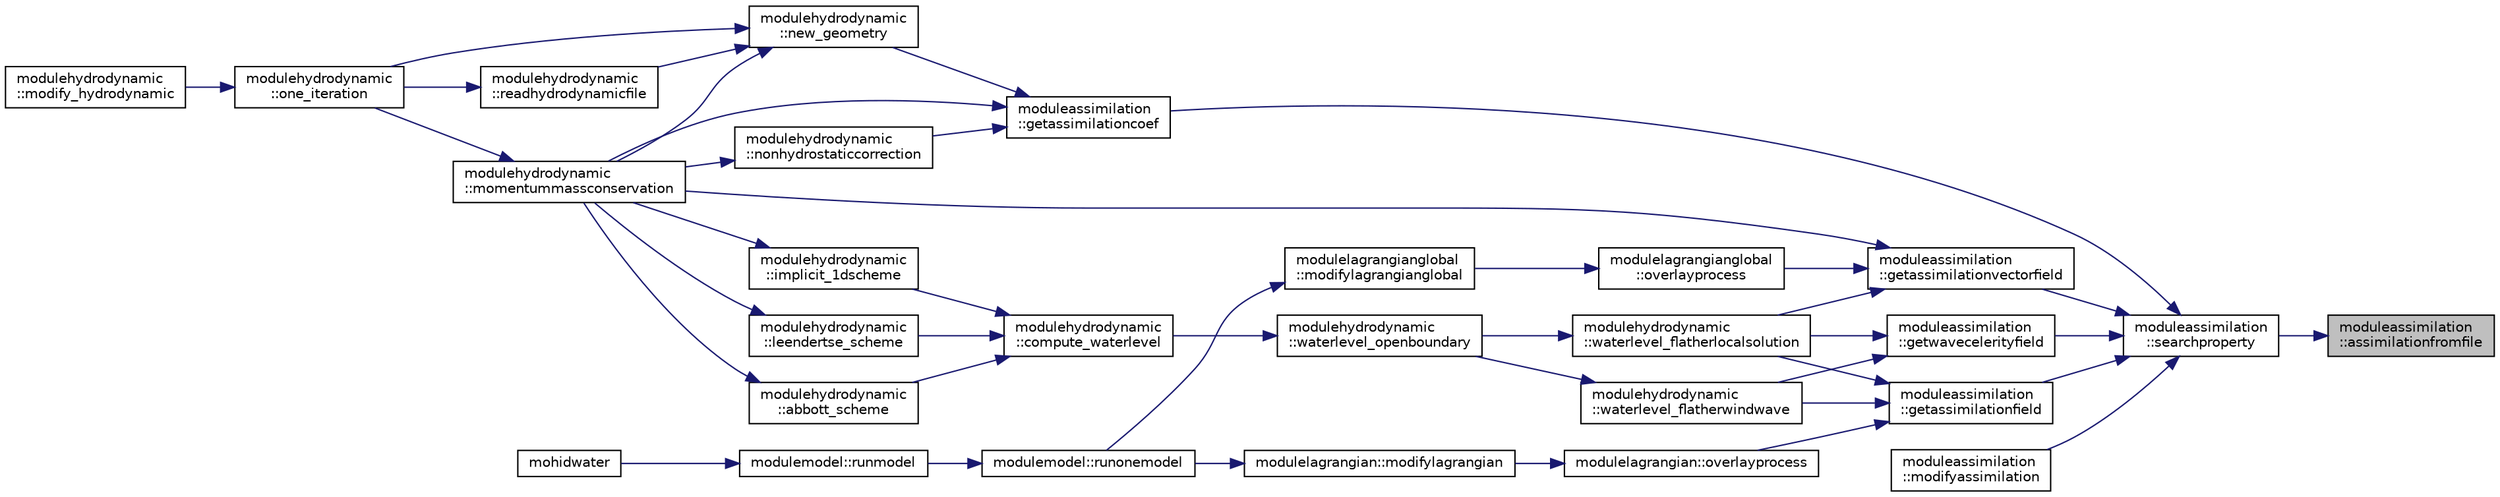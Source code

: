 digraph "moduleassimilation::assimilationfromfile"
{
 // LATEX_PDF_SIZE
  edge [fontname="Helvetica",fontsize="10",labelfontname="Helvetica",labelfontsize="10"];
  node [fontname="Helvetica",fontsize="10",shape=record];
  rankdir="RL";
  Node1 [label="moduleassimilation\l::assimilationfromfile",height=0.2,width=0.4,color="black", fillcolor="grey75", style="filled", fontcolor="black",tooltip=" "];
  Node1 -> Node2 [dir="back",color="midnightblue",fontsize="10",style="solid"];
  Node2 [label="moduleassimilation\l::searchproperty",height=0.2,width=0.4,color="black", fillcolor="white", style="filled",URL="$namespacemoduleassimilation.html#a25c18cab5d2d7615f696e5f0ebfbada0",tooltip=" "];
  Node2 -> Node3 [dir="back",color="midnightblue",fontsize="10",style="solid"];
  Node3 [label="moduleassimilation\l::getassimilationcoef",height=0.2,width=0.4,color="black", fillcolor="white", style="filled",URL="$namespacemoduleassimilation.html#aeb67db12f57e948ab0d21c07cf0f3ee4",tooltip=" "];
  Node3 -> Node4 [dir="back",color="midnightblue",fontsize="10",style="solid"];
  Node4 [label="modulehydrodynamic\l::momentummassconservation",height=0.2,width=0.4,color="black", fillcolor="white", style="filled",URL="$namespacemodulehydrodynamic.html#aa05a995dd1f1f6550d1ecdfb0a0bab47",tooltip=" "];
  Node4 -> Node5 [dir="back",color="midnightblue",fontsize="10",style="solid"];
  Node5 [label="modulehydrodynamic\l::one_iteration",height=0.2,width=0.4,color="black", fillcolor="white", style="filled",URL="$namespacemodulehydrodynamic.html#a054b8ffaff698f4cc430c2f7f0bc0da9",tooltip=" "];
  Node5 -> Node6 [dir="back",color="midnightblue",fontsize="10",style="solid"];
  Node6 [label="modulehydrodynamic\l::modify_hydrodynamic",height=0.2,width=0.4,color="black", fillcolor="white", style="filled",URL="$namespacemodulehydrodynamic.html#a54656696e009a87a266514744beb5baa",tooltip=" "];
  Node3 -> Node7 [dir="back",color="midnightblue",fontsize="10",style="solid"];
  Node7 [label="modulehydrodynamic\l::new_geometry",height=0.2,width=0.4,color="black", fillcolor="white", style="filled",URL="$namespacemodulehydrodynamic.html#a348f4fbd3311ec9fc2bcc611faaa34be",tooltip=" "];
  Node7 -> Node4 [dir="back",color="midnightblue",fontsize="10",style="solid"];
  Node7 -> Node5 [dir="back",color="midnightblue",fontsize="10",style="solid"];
  Node7 -> Node8 [dir="back",color="midnightblue",fontsize="10",style="solid"];
  Node8 [label="modulehydrodynamic\l::readhydrodynamicfile",height=0.2,width=0.4,color="black", fillcolor="white", style="filled",URL="$namespacemodulehydrodynamic.html#a2b422929c9c1ce1f75858893e788082f",tooltip=" "];
  Node8 -> Node5 [dir="back",color="midnightblue",fontsize="10",style="solid"];
  Node3 -> Node9 [dir="back",color="midnightblue",fontsize="10",style="solid"];
  Node9 [label="modulehydrodynamic\l::nonhydrostaticcorrection",height=0.2,width=0.4,color="black", fillcolor="white", style="filled",URL="$namespacemodulehydrodynamic.html#abc8e7cbc6bd77b58f41b41db117c979b",tooltip=" "];
  Node9 -> Node4 [dir="back",color="midnightblue",fontsize="10",style="solid"];
  Node2 -> Node10 [dir="back",color="midnightblue",fontsize="10",style="solid"];
  Node10 [label="moduleassimilation\l::getassimilationfield",height=0.2,width=0.4,color="black", fillcolor="white", style="filled",URL="$namespacemoduleassimilation.html#abd0c368d410f21d94571c796df0d78c5",tooltip=" "];
  Node10 -> Node11 [dir="back",color="midnightblue",fontsize="10",style="solid"];
  Node11 [label="modulelagrangian::overlayprocess",height=0.2,width=0.4,color="black", fillcolor="white", style="filled",URL="$namespacemodulelagrangian.html#ac5c97cbe4a964c4bf8de40af414143c0",tooltip=" "];
  Node11 -> Node12 [dir="back",color="midnightblue",fontsize="10",style="solid"];
  Node12 [label="modulelagrangian::modifylagrangian",height=0.2,width=0.4,color="black", fillcolor="white", style="filled",URL="$namespacemodulelagrangian.html#a1097f962a7a848d12f7f3036993f7b93",tooltip=" "];
  Node12 -> Node13 [dir="back",color="midnightblue",fontsize="10",style="solid"];
  Node13 [label="modulemodel::runonemodel",height=0.2,width=0.4,color="black", fillcolor="white", style="filled",URL="$namespacemodulemodel.html#ab22d85061a595a03c83c11766cba5587",tooltip=" "];
  Node13 -> Node14 [dir="back",color="midnightblue",fontsize="10",style="solid"];
  Node14 [label="modulemodel::runmodel",height=0.2,width=0.4,color="black", fillcolor="white", style="filled",URL="$namespacemodulemodel.html#a16a07d5b28a4877790acec46aed111b6",tooltip=" "];
  Node14 -> Node15 [dir="back",color="midnightblue",fontsize="10",style="solid"];
  Node15 [label="mohidwater",height=0.2,width=0.4,color="black", fillcolor="white", style="filled",URL="$_main_8_f90.html#a22cacab418d9e36dcaa8c3aef44b4185",tooltip=" "];
  Node10 -> Node16 [dir="back",color="midnightblue",fontsize="10",style="solid"];
  Node16 [label="modulehydrodynamic\l::waterlevel_flatherlocalsolution",height=0.2,width=0.4,color="black", fillcolor="white", style="filled",URL="$namespacemodulehydrodynamic.html#a9e27696e9df4a46aae637e4ecb5bb626",tooltip=" "];
  Node16 -> Node17 [dir="back",color="midnightblue",fontsize="10",style="solid"];
  Node17 [label="modulehydrodynamic\l::waterlevel_openboundary",height=0.2,width=0.4,color="black", fillcolor="white", style="filled",URL="$namespacemodulehydrodynamic.html#abc3f56e92d973f39a2bde89ee0ee561f",tooltip=" "];
  Node17 -> Node18 [dir="back",color="midnightblue",fontsize="10",style="solid"];
  Node18 [label="modulehydrodynamic\l::compute_waterlevel",height=0.2,width=0.4,color="black", fillcolor="white", style="filled",URL="$namespacemodulehydrodynamic.html#abe745b3932a59db4111fe2798a0c335d",tooltip=" "];
  Node18 -> Node19 [dir="back",color="midnightblue",fontsize="10",style="solid"];
  Node19 [label="modulehydrodynamic\l::abbott_scheme",height=0.2,width=0.4,color="black", fillcolor="white", style="filled",URL="$namespacemodulehydrodynamic.html#ab24f3a1aadd0e5ea548005ab690517a5",tooltip=" "];
  Node19 -> Node4 [dir="back",color="midnightblue",fontsize="10",style="solid"];
  Node18 -> Node20 [dir="back",color="midnightblue",fontsize="10",style="solid"];
  Node20 [label="modulehydrodynamic\l::implicit_1dscheme",height=0.2,width=0.4,color="black", fillcolor="white", style="filled",URL="$namespacemodulehydrodynamic.html#aad271ff300fe974ab4d13ed6f1bd315d",tooltip=" "];
  Node20 -> Node4 [dir="back",color="midnightblue",fontsize="10",style="solid"];
  Node18 -> Node21 [dir="back",color="midnightblue",fontsize="10",style="solid"];
  Node21 [label="modulehydrodynamic\l::leendertse_scheme",height=0.2,width=0.4,color="black", fillcolor="white", style="filled",URL="$namespacemodulehydrodynamic.html#a8ca7371a9688becd96976013be92880a",tooltip=" "];
  Node21 -> Node4 [dir="back",color="midnightblue",fontsize="10",style="solid"];
  Node10 -> Node22 [dir="back",color="midnightblue",fontsize="10",style="solid"];
  Node22 [label="modulehydrodynamic\l::waterlevel_flatherwindwave",height=0.2,width=0.4,color="black", fillcolor="white", style="filled",URL="$namespacemodulehydrodynamic.html#aa36b2a7f404946cca85cc210b1e51696",tooltip=" "];
  Node22 -> Node17 [dir="back",color="midnightblue",fontsize="10",style="solid"];
  Node2 -> Node23 [dir="back",color="midnightblue",fontsize="10",style="solid"];
  Node23 [label="moduleassimilation\l::getassimilationvectorfield",height=0.2,width=0.4,color="black", fillcolor="white", style="filled",URL="$namespacemoduleassimilation.html#a975b67c99f7210685408b97a30aef1ff",tooltip=" "];
  Node23 -> Node4 [dir="back",color="midnightblue",fontsize="10",style="solid"];
  Node23 -> Node24 [dir="back",color="midnightblue",fontsize="10",style="solid"];
  Node24 [label="modulelagrangianglobal\l::overlayprocess",height=0.2,width=0.4,color="black", fillcolor="white", style="filled",URL="$namespacemodulelagrangianglobal.html#ac6d604733d4fe67d94733e7f0e9d8a12",tooltip=" "];
  Node24 -> Node25 [dir="back",color="midnightblue",fontsize="10",style="solid"];
  Node25 [label="modulelagrangianglobal\l::modifylagrangianglobal",height=0.2,width=0.4,color="black", fillcolor="white", style="filled",URL="$namespacemodulelagrangianglobal.html#a658b1fd9232553dc9130f4f03e93e4c1",tooltip=" "];
  Node25 -> Node13 [dir="back",color="midnightblue",fontsize="10",style="solid"];
  Node23 -> Node16 [dir="back",color="midnightblue",fontsize="10",style="solid"];
  Node2 -> Node26 [dir="back",color="midnightblue",fontsize="10",style="solid"];
  Node26 [label="moduleassimilation\l::getwavecelerityfield",height=0.2,width=0.4,color="black", fillcolor="white", style="filled",URL="$namespacemoduleassimilation.html#ae45ed729fac9768fcf97b5c5262c471a",tooltip=" "];
  Node26 -> Node16 [dir="back",color="midnightblue",fontsize="10",style="solid"];
  Node26 -> Node22 [dir="back",color="midnightblue",fontsize="10",style="solid"];
  Node2 -> Node27 [dir="back",color="midnightblue",fontsize="10",style="solid"];
  Node27 [label="moduleassimilation\l::modifyassimilation",height=0.2,width=0.4,color="black", fillcolor="white", style="filled",URL="$namespacemoduleassimilation.html#a5932eaba41c6bd73ade2cb009b3824e8",tooltip=" "];
}
